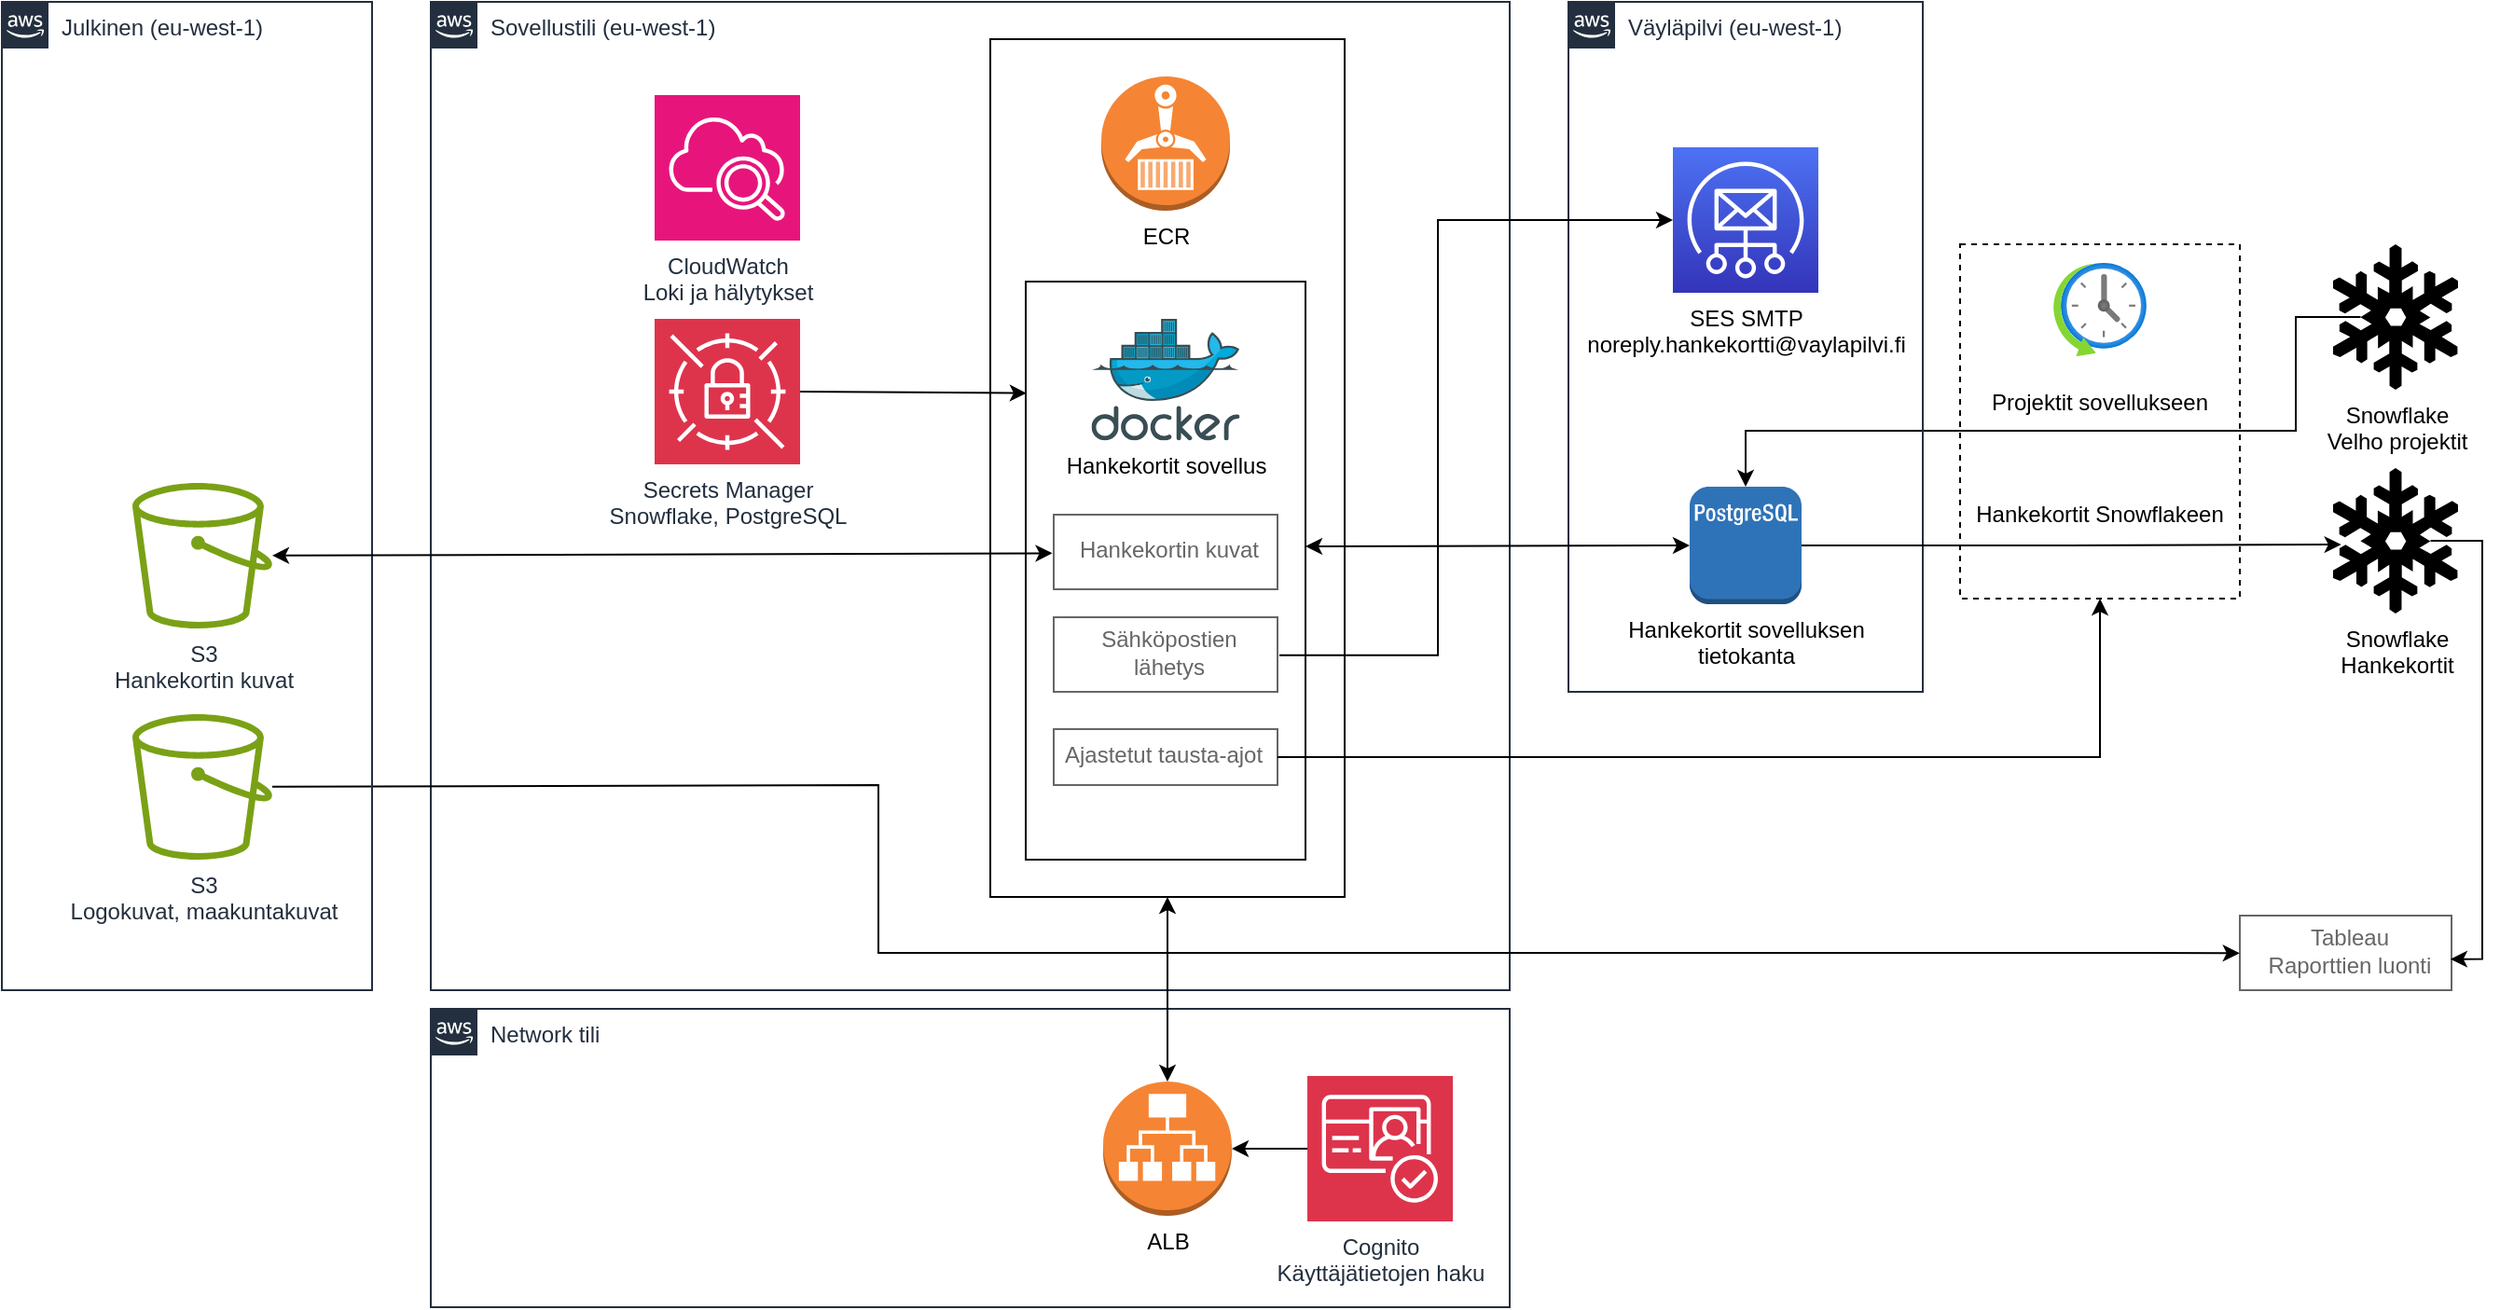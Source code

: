 <mxfile version="26.0.14">
  <diagram id="Ht1M8jgEwFfnCIfOTk4-" name="Page-1">
    <mxGraphModel dx="2950" dy="1821" grid="1" gridSize="10" guides="1" tooltips="1" connect="1" arrows="1" fold="1" page="1" pageScale="1" pageWidth="1169" pageHeight="827" math="0" shadow="0">
      <root>
        <mxCell id="0" />
        <mxCell id="1" parent="0" />
        <mxCell id="AJ9RWMhtM_kc8NM928T2-24" value="" style="rounded=0;whiteSpace=wrap;html=1;dashed=1;" parent="1" vertex="1">
          <mxGeometry x="860" y="-660" width="150" height="190" as="geometry" />
        </mxCell>
        <mxCell id="UEzPUAAOIrF-is8g5C7q-175" value="Sovellustili (eu-west-1)" style="points=[[0,0],[0.25,0],[0.5,0],[0.75,0],[1,0],[1,0.25],[1,0.5],[1,0.75],[1,1],[0.75,1],[0.5,1],[0.25,1],[0,1],[0,0.75],[0,0.5],[0,0.25]];outlineConnect=0;gradientColor=none;html=1;whiteSpace=wrap;fontSize=12;fontStyle=0;shape=mxgraph.aws4.group;grIcon=mxgraph.aws4.group_aws_cloud_alt;strokeColor=#232F3E;fillColor=none;verticalAlign=top;align=left;spacingLeft=30;fontColor=#232F3E;dashed=0;labelBackgroundColor=#ffffff;container=1;pointerEvents=0;collapsible=0;recursiveResize=0;" parent="1" vertex="1">
          <mxGeometry x="40" y="-790" width="578.5" height="530" as="geometry" />
        </mxCell>
        <mxCell id="AJ9RWMhtM_kc8NM928T2-45" value="" style="rounded=0;whiteSpace=wrap;html=1;" parent="UEzPUAAOIrF-is8g5C7q-175" vertex="1">
          <mxGeometry x="300" y="20" width="190" height="460" as="geometry" />
        </mxCell>
        <mxCell id="AJ9RWMhtM_kc8NM928T2-29" value="" style="rounded=0;whiteSpace=wrap;html=1;" parent="UEzPUAAOIrF-is8g5C7q-175" vertex="1">
          <mxGeometry x="319" y="150" width="150" height="310" as="geometry" />
        </mxCell>
        <mxCell id="AJ9RWMhtM_kc8NM928T2-6" value="&lt;div&gt;Hankekortit sovellus&lt;/div&gt;" style="image;sketch=0;aspect=fixed;html=1;points=[];align=center;fontSize=12;image=img/lib/mscae/Docker.svg;" parent="UEzPUAAOIrF-is8g5C7q-175" vertex="1">
          <mxGeometry x="354.25" y="170" width="79.5" height="65.19" as="geometry" />
        </mxCell>
        <mxCell id="AJ9RWMhtM_kc8NM928T2-37" value="Ajastetut tausta-ajot" style="strokeWidth=1;shadow=0;dashed=0;align=center;html=1;shape=mxgraph.mockup.text.textBox;fontColor=#666666;align=left;fontSize=12;spacingLeft=4;spacingTop=-3;whiteSpace=wrap;strokeColor=#666666;mainText=" parent="UEzPUAAOIrF-is8g5C7q-175" vertex="1">
          <mxGeometry x="334" y="390" width="120" height="30" as="geometry" />
        </mxCell>
        <mxCell id="AJ9RWMhtM_kc8NM928T2-43" value="Sähköpostien lähetys" style="strokeWidth=1;shadow=0;dashed=0;align=center;html=1;shape=mxgraph.mockup.text.textBox;fontColor=#666666;align=center;fontSize=12;spacingLeft=4;spacingTop=-3;whiteSpace=wrap;strokeColor=#666666;mainText=" parent="UEzPUAAOIrF-is8g5C7q-175" vertex="1">
          <mxGeometry x="334" y="330" width="120" height="40" as="geometry" />
        </mxCell>
        <mxCell id="AJ9RWMhtM_kc8NM928T2-5" value="ECR" style="outlineConnect=0;dashed=0;verticalLabelPosition=bottom;verticalAlign=top;align=center;html=1;shape=mxgraph.aws3.ecr;fillColor=#F58534;gradientColor=none;" parent="UEzPUAAOIrF-is8g5C7q-175" vertex="1">
          <mxGeometry x="359.5" y="40" width="69" height="72" as="geometry" />
        </mxCell>
        <mxCell id="AJ9RWMhtM_kc8NM928T2-47" value="Hankekortin kuvat" style="strokeWidth=1;shadow=0;dashed=0;align=center;html=1;shape=mxgraph.mockup.text.textBox;fontColor=#666666;align=center;fontSize=12;spacingLeft=4;spacingTop=-3;whiteSpace=wrap;strokeColor=#666666;mainText=" parent="UEzPUAAOIrF-is8g5C7q-175" vertex="1">
          <mxGeometry x="334" y="275" width="120" height="40" as="geometry" />
        </mxCell>
        <mxCell id="AJ9RWMhtM_kc8NM928T2-56" value="CloudWatch&lt;div&gt;Loki ja hälytykset&lt;/div&gt;" style="sketch=0;points=[[0,0,0],[0.25,0,0],[0.5,0,0],[0.75,0,0],[1,0,0],[0,1,0],[0.25,1,0],[0.5,1,0],[0.75,1,0],[1,1,0],[0,0.25,0],[0,0.5,0],[0,0.75,0],[1,0.25,0],[1,0.5,0],[1,0.75,0]];points=[[0,0,0],[0.25,0,0],[0.5,0,0],[0.75,0,0],[1,0,0],[0,1,0],[0.25,1,0],[0.5,1,0],[0.75,1,0],[1,1,0],[0,0.25,0],[0,0.5,0],[0,0.75,0],[1,0.25,0],[1,0.5,0],[1,0.75,0]];outlineConnect=0;fontColor=#232F3E;fillColor=#E7157B;strokeColor=#ffffff;dashed=0;verticalLabelPosition=bottom;verticalAlign=top;align=center;html=1;fontSize=12;fontStyle=0;aspect=fixed;shape=mxgraph.aws4.resourceIcon;resIcon=mxgraph.aws4.cloudwatch_2;" parent="UEzPUAAOIrF-is8g5C7q-175" vertex="1">
          <mxGeometry x="120" y="50" width="78" height="78" as="geometry" />
        </mxCell>
        <mxCell id="QQCFqEK7xA3P524foKPH-3" value="Secrets Manager&lt;div&gt;Snowflake,&amp;nbsp;&lt;span style=&quot;background-color: transparent; color: light-dark(rgb(35, 47, 62), rgb(189, 199, 212));&quot;&gt;PostgreSQL&lt;/span&gt;&lt;/div&gt;" style="sketch=0;points=[[0,0,0],[0.25,0,0],[0.5,0,0],[0.75,0,0],[1,0,0],[0,1,0],[0.25,1,0],[0.5,1,0],[0.75,1,0],[1,1,0],[0,0.25,0],[0,0.5,0],[0,0.75,0],[1,0.25,0],[1,0.5,0],[1,0.75,0]];outlineConnect=0;fontColor=#232F3E;fillColor=#DD344C;strokeColor=#ffffff;dashed=0;verticalLabelPosition=bottom;verticalAlign=top;align=center;html=1;fontSize=12;fontStyle=0;aspect=fixed;shape=mxgraph.aws4.resourceIcon;resIcon=mxgraph.aws4.secrets_manager;" vertex="1" parent="UEzPUAAOIrF-is8g5C7q-175">
          <mxGeometry x="120" y="170" width="78" height="78" as="geometry" />
        </mxCell>
        <mxCell id="QQCFqEK7xA3P524foKPH-4" value="" style="endArrow=classic;html=1;rounded=0;entryX=0.003;entryY=0.193;entryDx=0;entryDy=0;exitX=1;exitY=0.5;exitDx=0;exitDy=0;exitPerimeter=0;entryPerimeter=0;" edge="1" parent="UEzPUAAOIrF-is8g5C7q-175" source="QQCFqEK7xA3P524foKPH-3" target="AJ9RWMhtM_kc8NM928T2-29">
          <mxGeometry width="50" height="50" relative="1" as="geometry">
            <mxPoint x="240" y="390" as="sourcePoint" />
            <mxPoint x="290" y="340" as="targetPoint" />
          </mxGeometry>
        </mxCell>
        <mxCell id="AJ9RWMhtM_kc8NM928T2-42" style="edgeStyle=orthogonalEdgeStyle;rounded=0;orthogonalLoop=1;jettySize=auto;html=1;exitX=0.22;exitY=0.5;exitDx=0;exitDy=0;exitPerimeter=0;" parent="1" source="AJ9RWMhtM_kc8NM928T2-10" target="AJ9RWMhtM_kc8NM928T2-9" edge="1">
          <mxGeometry relative="1" as="geometry">
            <Array as="points">
              <mxPoint x="1040" y="-621" />
              <mxPoint x="1040" y="-560" />
              <mxPoint x="745" y="-560" />
            </Array>
          </mxGeometry>
        </mxCell>
        <mxCell id="AJ9RWMhtM_kc8NM928T2-10" value="Snowflake&lt;div&gt;Velho projektit&lt;/div&gt;" style="shape=mxgraph.signs.nature.snowflake;html=1;pointerEvents=1;fillColor=#000000;strokeColor=none;verticalLabelPosition=bottom;verticalAlign=top;align=center;" parent="1" vertex="1">
          <mxGeometry x="1060" y="-660" width="67" height="78" as="geometry" />
        </mxCell>
        <mxCell id="AJ9RWMhtM_kc8NM928T2-11" value="Snowflake&lt;div&gt;H&lt;span style=&quot;background-color: transparent; color: light-dark(rgb(0, 0, 0), rgb(255, 255, 255));&quot;&gt;ankekortit&lt;/span&gt;&lt;/div&gt;" style="shape=mxgraph.signs.nature.snowflake;html=1;pointerEvents=1;fillColor=#000000;strokeColor=none;verticalLabelPosition=bottom;verticalAlign=top;align=center;" parent="1" vertex="1">
          <mxGeometry x="1060" y="-540" width="67" height="78" as="geometry" />
        </mxCell>
        <mxCell id="AJ9RWMhtM_kc8NM928T2-15" value="Väyläpilvi (eu-west-1)" style="points=[[0,0],[0.25,0],[0.5,0],[0.75,0],[1,0],[1,0.25],[1,0.5],[1,0.75],[1,1],[0.75,1],[0.5,1],[0.25,1],[0,1],[0,0.75],[0,0.5],[0,0.25]];outlineConnect=0;gradientColor=none;html=1;whiteSpace=wrap;fontSize=12;fontStyle=0;shape=mxgraph.aws4.group;grIcon=mxgraph.aws4.group_aws_cloud_alt;strokeColor=#232F3E;fillColor=none;verticalAlign=top;align=left;spacingLeft=30;fontColor=#232F3E;dashed=0;labelBackgroundColor=#ffffff;container=1;pointerEvents=0;collapsible=0;recursiveResize=0;" parent="1" vertex="1">
          <mxGeometry x="650" y="-790" width="190" height="370" as="geometry" />
        </mxCell>
        <mxCell id="AJ9RWMhtM_kc8NM928T2-4" value="&lt;div&gt;&lt;span style=&quot;color: rgb(0, 0, 0); font-family: Arial;&quot;&gt;SES SMTP&lt;/span&gt;&lt;br style=&quot;color: rgb(0, 0, 0); font-family: Arial;&quot;&gt;&lt;span style=&quot;color: rgb(0, 0, 0); font-family: Arial;&quot;&gt;noreply.hankekortti@vaylapilvi.fi&lt;/span&gt;&lt;/div&gt;" style="sketch=0;points=[[0,0,0],[0.25,0,0],[0.5,0,0],[0.75,0,0],[1,0,0],[0,1,0],[0.25,1,0],[0.5,1,0],[0.75,1,0],[1,1,0],[0,0.25,0],[0,0.5,0],[0,0.75,0],[1,0.25,0],[1,0.5,0],[1,0.75,0]];outlineConnect=0;fontColor=#232F3E;gradientColor=#4D72F3;gradientDirection=north;fillColor=#3334B9;strokeColor=#ffffff;dashed=0;verticalLabelPosition=bottom;verticalAlign=top;align=center;html=1;fontSize=12;fontStyle=0;aspect=fixed;shape=mxgraph.aws4.resourceIcon;resIcon=mxgraph.aws4.simple_email_service;" parent="AJ9RWMhtM_kc8NM928T2-15" vertex="1">
          <mxGeometry x="56" y="78.0" width="78" height="78" as="geometry" />
        </mxCell>
        <mxCell id="AJ9RWMhtM_kc8NM928T2-9" value="Hankekortit sovelluksen&lt;div&gt;tietokanta&lt;/div&gt;" style="outlineConnect=0;dashed=0;verticalLabelPosition=bottom;verticalAlign=top;align=center;html=1;shape=mxgraph.aws3.postgre_sql_instance;fillColor=#2E73B8;gradientColor=none;" parent="AJ9RWMhtM_kc8NM928T2-15" vertex="1">
          <mxGeometry x="65" y="260" width="60" height="63" as="geometry" />
        </mxCell>
        <mxCell id="AJ9RWMhtM_kc8NM928T2-26" value="&lt;div&gt;Projektit sovellukseen&lt;/div&gt;" style="text;html=1;align=center;verticalAlign=middle;whiteSpace=wrap;rounded=0;" parent="1" vertex="1">
          <mxGeometry x="847" y="-590" width="176" height="30" as="geometry" />
        </mxCell>
        <mxCell id="AJ9RWMhtM_kc8NM928T2-27" value="&lt;div&gt;Hankekortit Snowflakeen&lt;/div&gt;" style="text;html=1;align=center;verticalAlign=middle;whiteSpace=wrap;rounded=0;" parent="1" vertex="1">
          <mxGeometry x="847" y="-530" width="176" height="30" as="geometry" />
        </mxCell>
        <mxCell id="AJ9RWMhtM_kc8NM928T2-38" style="edgeStyle=orthogonalEdgeStyle;rounded=0;orthogonalLoop=1;jettySize=auto;html=1;exitX=0.5;exitY=1;exitDx=0;exitDy=0;" parent="1" source="AJ9RWMhtM_kc8NM928T2-15" target="AJ9RWMhtM_kc8NM928T2-15" edge="1">
          <mxGeometry relative="1" as="geometry" />
        </mxCell>
        <mxCell id="AJ9RWMhtM_kc8NM928T2-41" style="edgeStyle=orthogonalEdgeStyle;rounded=0;orthogonalLoop=1;jettySize=auto;html=1;exitX=1;exitY=0.5;exitDx=0;exitDy=0;exitPerimeter=0;entryX=0.065;entryY=0.526;entryDx=0;entryDy=0;entryPerimeter=0;" parent="1" source="AJ9RWMhtM_kc8NM928T2-9" target="AJ9RWMhtM_kc8NM928T2-11" edge="1">
          <mxGeometry relative="1" as="geometry" />
        </mxCell>
        <mxCell id="AJ9RWMhtM_kc8NM928T2-44" style="edgeStyle=orthogonalEdgeStyle;rounded=0;orthogonalLoop=1;jettySize=auto;html=1;exitX=1.008;exitY=0.51;exitDx=0;exitDy=0;exitPerimeter=0;entryX=0;entryY=0.5;entryDx=0;entryDy=0;entryPerimeter=0;" parent="1" source="AJ9RWMhtM_kc8NM928T2-43" target="AJ9RWMhtM_kc8NM928T2-4" edge="1">
          <mxGeometry relative="1" as="geometry">
            <Array as="points">
              <mxPoint x="580" y="-440" />
              <mxPoint x="580" y="-673" />
            </Array>
          </mxGeometry>
        </mxCell>
        <mxCell id="AJ9RWMhtM_kc8NM928T2-53" value="Tableau&lt;div&gt;Raporttien luonti&lt;/div&gt;" style="strokeWidth=1;shadow=0;dashed=0;align=center;html=1;shape=mxgraph.mockup.text.textBox;fontColor=#666666;align=center;fontSize=12;spacingLeft=4;spacingTop=-3;whiteSpace=wrap;strokeColor=#666666;mainText=" parent="1" vertex="1">
          <mxGeometry x="1010" y="-300" width="113.5" height="40" as="geometry" />
        </mxCell>
        <mxCell id="AJ9RWMhtM_kc8NM928T2-55" style="edgeStyle=orthogonalEdgeStyle;rounded=0;orthogonalLoop=1;jettySize=auto;html=1;exitX=0.78;exitY=0.5;exitDx=0;exitDy=0;exitPerimeter=0;entryX=0.995;entryY=0.583;entryDx=0;entryDy=0;entryPerimeter=0;" parent="1" source="AJ9RWMhtM_kc8NM928T2-11" target="AJ9RWMhtM_kc8NM928T2-53" edge="1">
          <mxGeometry relative="1" as="geometry">
            <Array as="points">
              <mxPoint x="1140" y="-501" />
              <mxPoint x="1140" y="-277" />
            </Array>
          </mxGeometry>
        </mxCell>
        <mxCell id="AJ9RWMhtM_kc8NM928T2-58" value="" style="image;aspect=fixed;html=1;points=[];align=center;fontSize=12;image=img/lib/azure2/general/Scheduler.svg;" parent="1" vertex="1">
          <mxGeometry x="910" y="-650" width="50" height="50" as="geometry" />
        </mxCell>
        <mxCell id="AJ9RWMhtM_kc8NM928T2-60" value="" style="endArrow=classic;startArrow=classic;html=1;rounded=0;entryX=0;entryY=0.5;entryDx=0;entryDy=0;entryPerimeter=0;" parent="1" target="AJ9RWMhtM_kc8NM928T2-9" edge="1">
          <mxGeometry width="50" height="50" relative="1" as="geometry">
            <mxPoint x="509" y="-498" as="sourcePoint" />
            <mxPoint x="700" y="-310" as="targetPoint" />
          </mxGeometry>
        </mxCell>
        <mxCell id="AJ9RWMhtM_kc8NM928T2-61" value="Network tili" style="points=[[0,0],[0.25,0],[0.5,0],[0.75,0],[1,0],[1,0.25],[1,0.5],[1,0.75],[1,1],[0.75,1],[0.5,1],[0.25,1],[0,1],[0,0.75],[0,0.5],[0,0.25]];outlineConnect=0;gradientColor=none;html=1;whiteSpace=wrap;fontSize=12;fontStyle=0;shape=mxgraph.aws4.group;grIcon=mxgraph.aws4.group_aws_cloud_alt;strokeColor=#232F3E;fillColor=none;verticalAlign=top;align=left;spacingLeft=30;fontColor=#232F3E;dashed=0;labelBackgroundColor=#ffffff;container=1;pointerEvents=0;collapsible=0;recursiveResize=0;" parent="1" vertex="1">
          <mxGeometry x="40" y="-250" width="578.5" height="160" as="geometry" />
        </mxCell>
        <mxCell id="AJ9RWMhtM_kc8NM928T2-57" value="Cognito&lt;div&gt;Käyttäjätietojen haku&lt;/div&gt;" style="sketch=0;points=[[0,0,0],[0.25,0,0],[0.5,0,0],[0.75,0,0],[1,0,0],[0,1,0],[0.25,1,0],[0.5,1,0],[0.75,1,0],[1,1,0],[0,0.25,0],[0,0.5,0],[0,0.75,0],[1,0.25,0],[1,0.5,0],[1,0.75,0]];outlineConnect=0;fontColor=#232F3E;fillColor=#DD344C;strokeColor=#ffffff;dashed=0;verticalLabelPosition=bottom;verticalAlign=top;align=center;html=1;fontSize=12;fontStyle=0;aspect=fixed;shape=mxgraph.aws4.resourceIcon;resIcon=mxgraph.aws4.cognito;" parent="AJ9RWMhtM_kc8NM928T2-61" vertex="1">
          <mxGeometry x="470" y="36" width="78" height="78" as="geometry" />
        </mxCell>
        <mxCell id="QQCFqEK7xA3P524foKPH-5" value="ALB" style="outlineConnect=0;dashed=0;verticalLabelPosition=bottom;verticalAlign=top;align=center;html=1;shape=mxgraph.aws3.application_load_balancer;fillColor=#F58534;gradientColor=none;" vertex="1" parent="AJ9RWMhtM_kc8NM928T2-61">
          <mxGeometry x="360.5" y="39" width="69" height="72" as="geometry" />
        </mxCell>
        <mxCell id="QQCFqEK7xA3P524foKPH-6" value="" style="endArrow=classic;html=1;rounded=0;entryX=1;entryY=0.5;entryDx=0;entryDy=0;entryPerimeter=0;exitX=0;exitY=0.5;exitDx=0;exitDy=0;exitPerimeter=0;" edge="1" parent="AJ9RWMhtM_kc8NM928T2-61" source="AJ9RWMhtM_kc8NM928T2-57" target="QQCFqEK7xA3P524foKPH-5">
          <mxGeometry width="50" height="50" relative="1" as="geometry">
            <mxPoint x="490" y="-40" as="sourcePoint" />
            <mxPoint x="540" y="-90" as="targetPoint" />
          </mxGeometry>
        </mxCell>
        <mxCell id="AJ9RWMhtM_kc8NM928T2-73" value="" style="endArrow=classic;html=1;rounded=0;entryX=0.5;entryY=1;entryDx=0;entryDy=0;" parent="1" source="AJ9RWMhtM_kc8NM928T2-37" target="AJ9RWMhtM_kc8NM928T2-24" edge="1">
          <mxGeometry width="50" height="50" relative="1" as="geometry">
            <mxPoint x="700" y="-340" as="sourcePoint" />
            <mxPoint x="750" y="-390" as="targetPoint" />
            <Array as="points">
              <mxPoint x="935" y="-385" />
            </Array>
          </mxGeometry>
        </mxCell>
        <mxCell id="AJ9RWMhtM_kc8NM928T2-75" value="" style="endArrow=classic;startArrow=none;html=1;rounded=0;entryX=-0.001;entryY=0.504;entryDx=0;entryDy=0;entryPerimeter=0;startFill=0;" parent="1" source="AJ9RWMhtM_kc8NM928T2-8" target="AJ9RWMhtM_kc8NM928T2-53" edge="1">
          <mxGeometry width="50" height="50" relative="1" as="geometry">
            <mxPoint x="940" y="-240" as="sourcePoint" />
            <mxPoint x="990" y="-290" as="targetPoint" />
            <Array as="points">
              <mxPoint x="280" y="-370" />
              <mxPoint x="280" y="-280" />
              <mxPoint x="960" y="-280" />
            </Array>
          </mxGeometry>
        </mxCell>
        <mxCell id="QQCFqEK7xA3P524foKPH-1" value="Julkinen (eu-west-1)" style="points=[[0,0],[0.25,0],[0.5,0],[0.75,0],[1,0],[1,0.25],[1,0.5],[1,0.75],[1,1],[0.75,1],[0.5,1],[0.25,1],[0,1],[0,0.75],[0,0.5],[0,0.25]];outlineConnect=0;gradientColor=none;html=1;whiteSpace=wrap;fontSize=12;fontStyle=0;shape=mxgraph.aws4.group;grIcon=mxgraph.aws4.group_aws_cloud_alt;strokeColor=#232F3E;fillColor=none;verticalAlign=top;align=left;spacingLeft=30;fontColor=#232F3E;dashed=0;labelBackgroundColor=#ffffff;container=1;pointerEvents=0;collapsible=0;recursiveResize=0;" vertex="1" parent="1">
          <mxGeometry x="-190" y="-790" width="198.5" height="530" as="geometry" />
        </mxCell>
        <mxCell id="AJ9RWMhtM_kc8NM928T2-7" value="S3&lt;div&gt;Hankekortin kuvat&lt;/div&gt;" style="sketch=0;outlineConnect=0;fontColor=#232F3E;gradientColor=none;fillColor=#7AA116;strokeColor=none;dashed=0;verticalLabelPosition=bottom;verticalAlign=top;align=center;html=1;fontSize=12;fontStyle=0;aspect=fixed;pointerEvents=1;shape=mxgraph.aws4.bucket;" parent="QQCFqEK7xA3P524foKPH-1" vertex="1">
          <mxGeometry x="70" y="258" width="75" height="78" as="geometry" />
        </mxCell>
        <mxCell id="AJ9RWMhtM_kc8NM928T2-8" value="S3&lt;div&gt;Logokuvat, maakuntakuvat&lt;/div&gt;" style="sketch=0;outlineConnect=0;fontColor=#232F3E;gradientColor=none;fillColor=#7AA116;strokeColor=none;dashed=0;verticalLabelPosition=bottom;verticalAlign=top;align=center;html=1;fontSize=12;fontStyle=0;aspect=fixed;pointerEvents=1;shape=mxgraph.aws4.bucket;" parent="QQCFqEK7xA3P524foKPH-1" vertex="1">
          <mxGeometry x="70" y="382" width="75" height="78" as="geometry" />
        </mxCell>
        <mxCell id="AJ9RWMhtM_kc8NM928T2-52" value="" style="endArrow=classic;startArrow=classic;html=1;rounded=0;entryX=-0.006;entryY=0.517;entryDx=0;entryDy=0;entryPerimeter=0;" parent="1" source="AJ9RWMhtM_kc8NM928T2-7" target="AJ9RWMhtM_kc8NM928T2-47" edge="1">
          <mxGeometry width="50" height="50" relative="1" as="geometry">
            <mxPoint x="290" y="-500" as="sourcePoint" />
            <mxPoint x="340" y="-550" as="targetPoint" />
          </mxGeometry>
        </mxCell>
        <mxCell id="QQCFqEK7xA3P524foKPH-7" value="" style="endArrow=classic;startArrow=classic;html=1;rounded=0;exitX=0.5;exitY=0;exitDx=0;exitDy=0;exitPerimeter=0;entryX=0.5;entryY=1;entryDx=0;entryDy=0;" edge="1" parent="1" source="QQCFqEK7xA3P524foKPH-5" target="AJ9RWMhtM_kc8NM928T2-45">
          <mxGeometry width="50" height="50" relative="1" as="geometry">
            <mxPoint x="330" y="-180" as="sourcePoint" />
            <mxPoint x="380" y="-230" as="targetPoint" />
          </mxGeometry>
        </mxCell>
      </root>
    </mxGraphModel>
  </diagram>
</mxfile>
